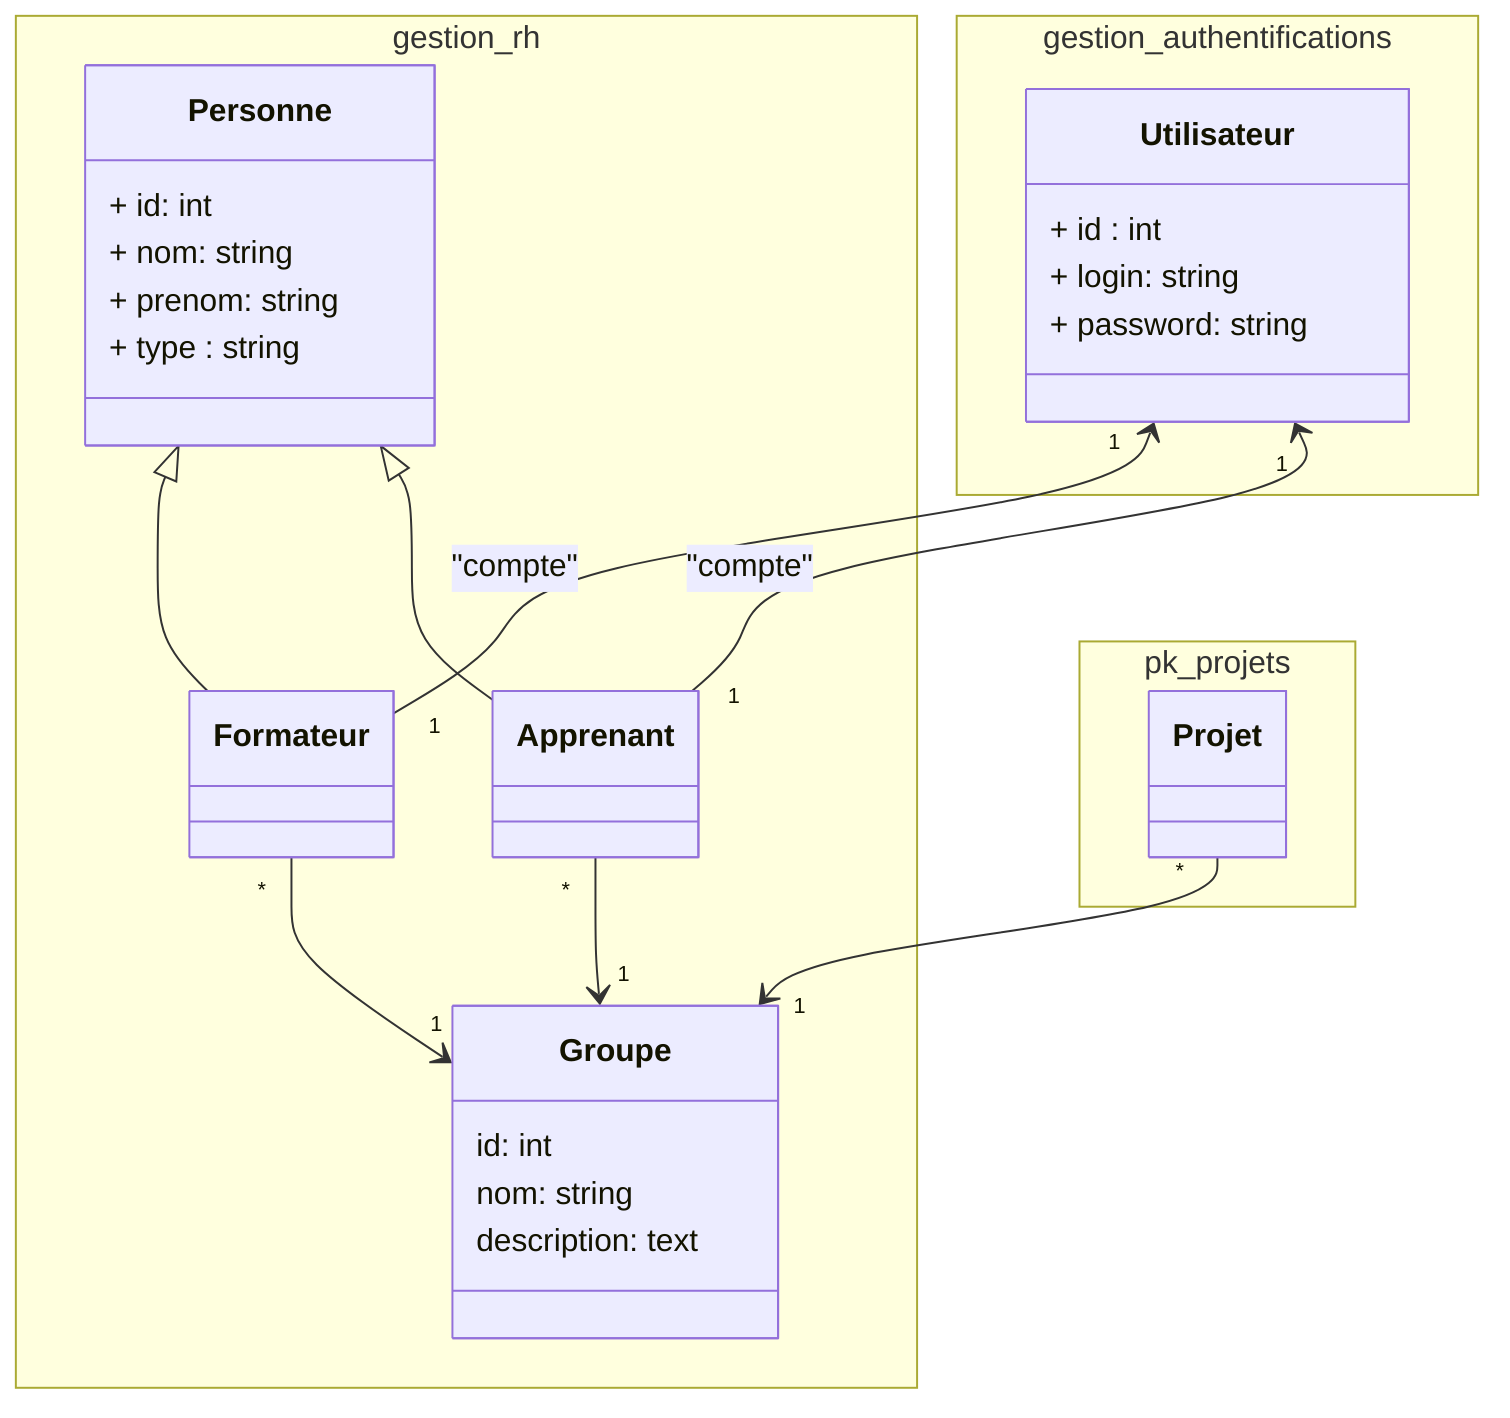 classDiagram

namespace gestion_rh{

class Personne {
    + id: int 
    + nom: string 
    + prenom: string 
    + type : string 
}
class Formateur 
class Apprenant

class  Groupe {
    id: int
    nom: string
    description: text
}


}

namespace pk_projets {
  class Projet

}



namespace gestion_authentifications {

class Utilisateur {
    + id : int
    + login: string 
    + password: string 
}
}

Personne <|-- Formateur
Personne <|-- Apprenant 
Utilisateur "1" <-- "1" Formateur : "compte"
Utilisateur "1" <-- "1" Apprenant : "compte"

Apprenant  "*" --> "1"  Groupe 

Projet "*" --> "1" Groupe
Formateur "*" --> "1" Groupe